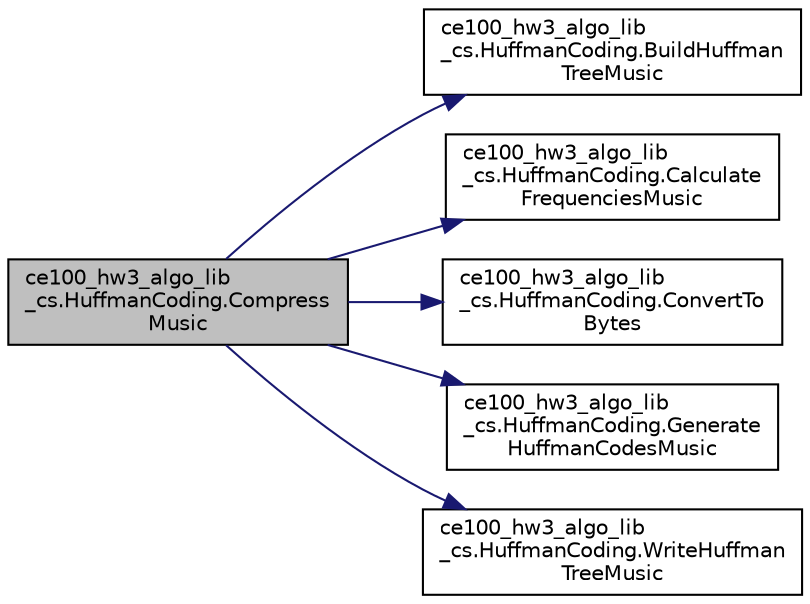 digraph "ce100_hw3_algo_lib_cs.HuffmanCoding.CompressMusic"
{
 // INTERACTIVE_SVG=YES
 // LATEX_PDF_SIZE
  edge [fontname="Helvetica",fontsize="10",labelfontname="Helvetica",labelfontsize="10"];
  node [fontname="Helvetica",fontsize="10",shape=record];
  rankdir="LR";
  Node1 [label="ce100_hw3_algo_lib\l_cs.HuffmanCoding.Compress\lMusic",height=0.2,width=0.4,color="black", fillcolor="grey75", style="filled", fontcolor="black",tooltip=" "];
  Node1 -> Node2 [color="midnightblue",fontsize="10",style="solid",fontname="Helvetica"];
  Node2 [label="ce100_hw3_algo_lib\l_cs.HuffmanCoding.BuildHuffman\lTreeMusic",height=0.2,width=0.4,color="black", fillcolor="white", style="filled",URL="$db/db2/a00020.html#a27f286e0909c7cab5743a9ece17bd24c",tooltip=" "];
  Node1 -> Node3 [color="midnightblue",fontsize="10",style="solid",fontname="Helvetica"];
  Node3 [label="ce100_hw3_algo_lib\l_cs.HuffmanCoding.Calculate\lFrequenciesMusic",height=0.2,width=0.4,color="black", fillcolor="white", style="filled",URL="$db/db2/a00020.html#a51a49cf50587f5310d780dd3866abad9",tooltip=" "];
  Node1 -> Node4 [color="midnightblue",fontsize="10",style="solid",fontname="Helvetica"];
  Node4 [label="ce100_hw3_algo_lib\l_cs.HuffmanCoding.ConvertTo\lBytes",height=0.2,width=0.4,color="black", fillcolor="white", style="filled",URL="$db/db2/a00020.html#a53654dedd5c10238a068d2508a068251",tooltip=" "];
  Node1 -> Node5 [color="midnightblue",fontsize="10",style="solid",fontname="Helvetica"];
  Node5 [label="ce100_hw3_algo_lib\l_cs.HuffmanCoding.Generate\lHuffmanCodesMusic",height=0.2,width=0.4,color="black", fillcolor="white", style="filled",URL="$db/db2/a00020.html#a454d5acc292a5400c1daf08a05627a26",tooltip=" "];
  Node1 -> Node6 [color="midnightblue",fontsize="10",style="solid",fontname="Helvetica"];
  Node6 [label="ce100_hw3_algo_lib\l_cs.HuffmanCoding.WriteHuffman\lTreeMusic",height=0.2,width=0.4,color="black", fillcolor="white", style="filled",URL="$db/db2/a00020.html#ac774266c6a7617b68c8e66cb4de43dff",tooltip=" "];
}
